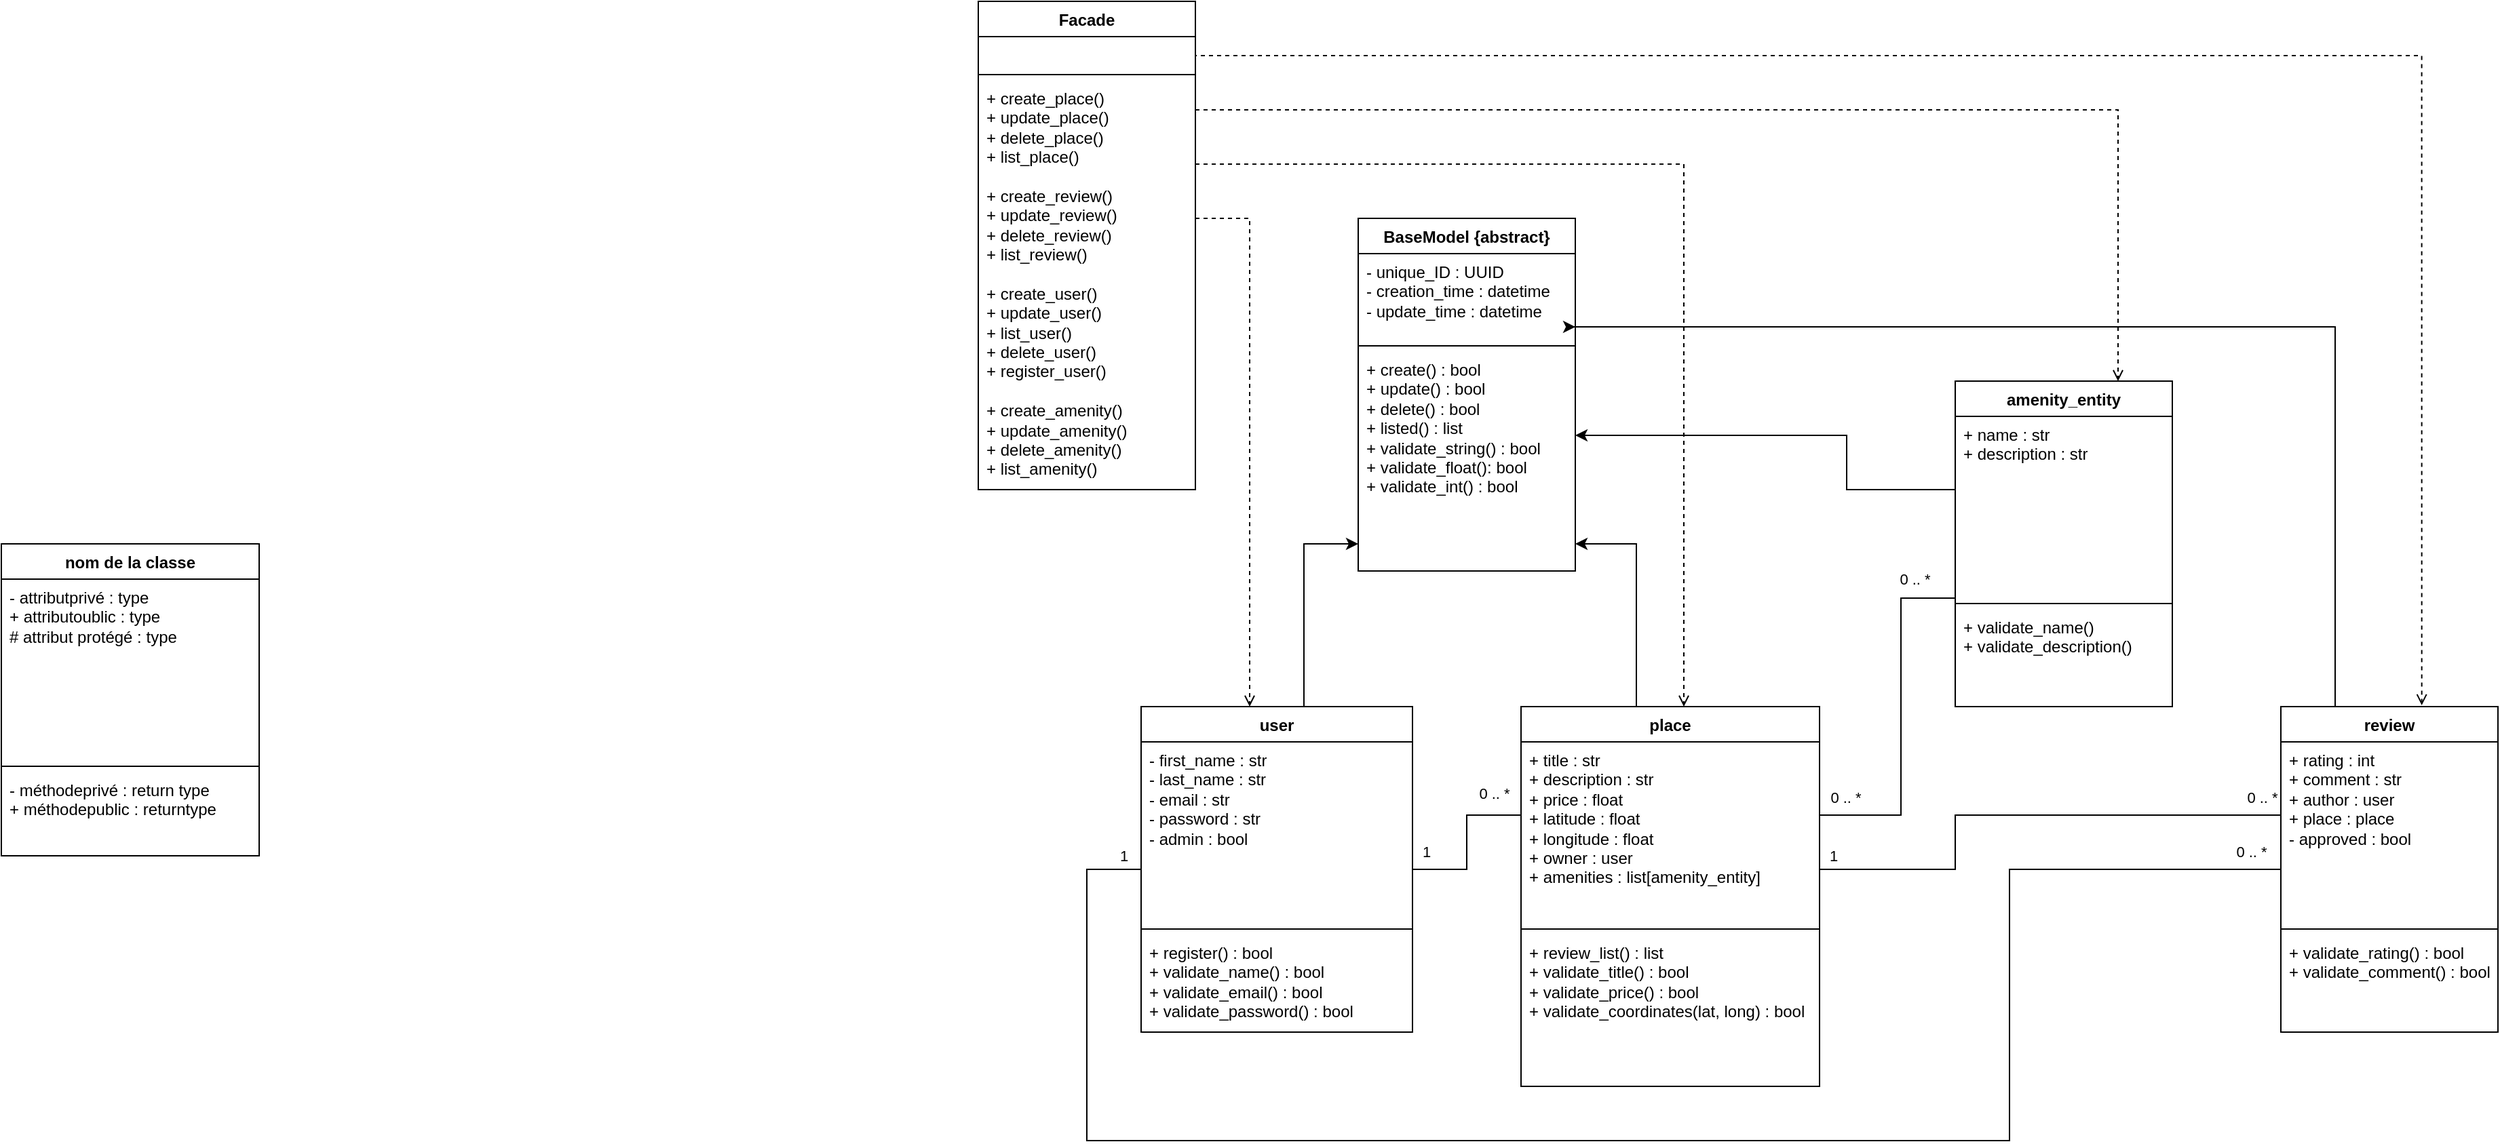 <mxfile version="24.7.17">
  <diagram name="Page-1" id="6133507b-19e7-1e82-6fc7-422aa6c4b21f">
    <mxGraphModel dx="1909" dy="1283" grid="1" gridSize="10" guides="1" tooltips="1" connect="1" arrows="1" fold="1" page="0" pageScale="1" pageWidth="1100" pageHeight="850" background="none" math="0" shadow="0">
      <root>
        <mxCell id="0" />
        <mxCell id="1" parent="0" />
        <mxCell id="3-9J1vK2_XbxH3HRRtm0-31" style="edgeStyle=orthogonalEdgeStyle;rounded=0;orthogonalLoop=1;jettySize=auto;html=1;" parent="1" source="3-9J1vK2_XbxH3HRRtm0-1" target="3-9J1vK2_XbxH3HRRtm0-25" edge="1">
          <mxGeometry relative="1" as="geometry">
            <Array as="points">
              <mxPoint x="760" y="280" />
            </Array>
          </mxGeometry>
        </mxCell>
        <mxCell id="NBlusQjMwfYATb9Kxs6l-13" style="edgeStyle=orthogonalEdgeStyle;rounded=0;orthogonalLoop=1;jettySize=auto;html=1;endArrow=none;startFill=0;" parent="1" source="3-9J1vK2_XbxH3HRRtm0-1" target="3-9J1vK2_XbxH3HRRtm0-34" edge="1">
          <mxGeometry relative="1" as="geometry">
            <Array as="points">
              <mxPoint x="600" y="520" />
              <mxPoint x="600" y="720" />
              <mxPoint x="1280" y="720" />
              <mxPoint x="1280" y="520" />
            </Array>
          </mxGeometry>
        </mxCell>
        <mxCell id="NBlusQjMwfYATb9Kxs6l-14" value="1" style="edgeLabel;html=1;align=center;verticalAlign=middle;resizable=0;points=[];" parent="NBlusQjMwfYATb9Kxs6l-13" vertex="1" connectable="0">
          <mxGeometry x="-0.98" relative="1" as="geometry">
            <mxPoint y="-10" as="offset" />
          </mxGeometry>
        </mxCell>
        <mxCell id="NBlusQjMwfYATb9Kxs6l-15" value="0 .. *" style="edgeLabel;html=1;align=center;verticalAlign=middle;resizable=0;points=[];" parent="NBlusQjMwfYATb9Kxs6l-13" vertex="1" connectable="0">
          <mxGeometry x="0.955" relative="1" as="geometry">
            <mxPoint x="7" y="-13" as="offset" />
          </mxGeometry>
        </mxCell>
        <mxCell id="3-9J1vK2_XbxH3HRRtm0-1" value="user" style="swimlane;fontStyle=1;align=center;verticalAlign=top;childLayout=stackLayout;horizontal=1;startSize=26;horizontalStack=0;resizeParent=1;resizeParentMax=0;resizeLast=0;collapsible=1;marginBottom=0;whiteSpace=wrap;html=1;" parent="1" vertex="1">
          <mxGeometry x="640" y="400" width="200" height="240" as="geometry" />
        </mxCell>
        <mxCell id="3-9J1vK2_XbxH3HRRtm0-2" value="- first_name : str&lt;div&gt;- last_name : str&lt;/div&gt;&lt;div&gt;- email : str&lt;/div&gt;&lt;div&gt;- password : str&lt;/div&gt;&lt;div&gt;- admin : bool&lt;/div&gt;" style="text;strokeColor=none;fillColor=none;align=left;verticalAlign=top;spacingLeft=4;spacingRight=4;overflow=hidden;rotatable=0;points=[[0,0.5],[1,0.5]];portConstraint=eastwest;whiteSpace=wrap;html=1;" parent="3-9J1vK2_XbxH3HRRtm0-1" vertex="1">
          <mxGeometry y="26" width="200" height="134" as="geometry" />
        </mxCell>
        <mxCell id="3-9J1vK2_XbxH3HRRtm0-3" value="" style="line;strokeWidth=1;fillColor=none;align=left;verticalAlign=middle;spacingTop=-1;spacingLeft=3;spacingRight=3;rotatable=0;labelPosition=right;points=[];portConstraint=eastwest;strokeColor=inherit;" parent="3-9J1vK2_XbxH3HRRtm0-1" vertex="1">
          <mxGeometry y="160" width="200" height="8" as="geometry" />
        </mxCell>
        <mxCell id="3-9J1vK2_XbxH3HRRtm0-4" value="+ register() : bool&lt;div&gt;+ validate_name() : bool&lt;br&gt;&lt;div&gt;+ validate_email() : bool&lt;/div&gt;&lt;/div&gt;&lt;div&gt;+ validate_password() : bool&lt;/div&gt;" style="text;strokeColor=none;fillColor=none;align=left;verticalAlign=top;spacingLeft=4;spacingRight=4;overflow=hidden;rotatable=0;points=[[0,0.5],[1,0.5]];portConstraint=eastwest;whiteSpace=wrap;html=1;" parent="3-9J1vK2_XbxH3HRRtm0-1" vertex="1">
          <mxGeometry y="168" width="200" height="72" as="geometry" />
        </mxCell>
        <mxCell id="3-9J1vK2_XbxH3HRRtm0-5" value="nom de la classe" style="swimlane;fontStyle=1;align=center;verticalAlign=top;childLayout=stackLayout;horizontal=1;startSize=26;horizontalStack=0;resizeParent=1;resizeParentMax=0;resizeLast=0;collapsible=1;marginBottom=0;whiteSpace=wrap;html=1;" parent="1" vertex="1">
          <mxGeometry x="-200" y="280" width="190" height="230" as="geometry" />
        </mxCell>
        <mxCell id="3-9J1vK2_XbxH3HRRtm0-6" value="- attributprivé : type&lt;div&gt;+ attributoublic : type&lt;/div&gt;&lt;div&gt;# attribut protégé : type&lt;/div&gt;" style="text;strokeColor=none;fillColor=none;align=left;verticalAlign=top;spacingLeft=4;spacingRight=4;overflow=hidden;rotatable=0;points=[[0,0.5],[1,0.5]];portConstraint=eastwest;whiteSpace=wrap;html=1;" parent="3-9J1vK2_XbxH3HRRtm0-5" vertex="1">
          <mxGeometry y="26" width="190" height="134" as="geometry" />
        </mxCell>
        <mxCell id="3-9J1vK2_XbxH3HRRtm0-7" value="" style="line;strokeWidth=1;fillColor=none;align=left;verticalAlign=middle;spacingTop=-1;spacingLeft=3;spacingRight=3;rotatable=0;labelPosition=right;points=[];portConstraint=eastwest;strokeColor=inherit;" parent="3-9J1vK2_XbxH3HRRtm0-5" vertex="1">
          <mxGeometry y="160" width="190" height="8" as="geometry" />
        </mxCell>
        <mxCell id="3-9J1vK2_XbxH3HRRtm0-8" value="- méthodeprivé : return type&lt;div&gt;+ méthodepublic : returntype&lt;/div&gt;" style="text;strokeColor=none;fillColor=none;align=left;verticalAlign=top;spacingLeft=4;spacingRight=4;overflow=hidden;rotatable=0;points=[[0,0.5],[1,0.5]];portConstraint=eastwest;whiteSpace=wrap;html=1;" parent="3-9J1vK2_XbxH3HRRtm0-5" vertex="1">
          <mxGeometry y="168" width="190" height="62" as="geometry" />
        </mxCell>
        <mxCell id="3-9J1vK2_XbxH3HRRtm0-22" value="BaseModel {abstract}" style="swimlane;fontStyle=1;align=center;verticalAlign=top;childLayout=stackLayout;horizontal=1;startSize=26;horizontalStack=0;resizeParent=1;resizeParentMax=0;resizeLast=0;collapsible=1;marginBottom=0;whiteSpace=wrap;html=1;" parent="1" vertex="1">
          <mxGeometry x="800" y="40" width="160" height="260" as="geometry" />
        </mxCell>
        <mxCell id="3-9J1vK2_XbxH3HRRtm0-23" value="- unique_ID : UUID&lt;div&gt;- creation_time : datetime&lt;br&gt;&lt;div&gt;- update_time : datetime&lt;/div&gt;&lt;/div&gt;" style="text;strokeColor=none;fillColor=none;align=left;verticalAlign=top;spacingLeft=4;spacingRight=4;overflow=hidden;rotatable=0;points=[[0,0.5],[1,0.5]];portConstraint=eastwest;whiteSpace=wrap;html=1;" parent="3-9J1vK2_XbxH3HRRtm0-22" vertex="1">
          <mxGeometry y="26" width="160" height="64" as="geometry" />
        </mxCell>
        <mxCell id="3-9J1vK2_XbxH3HRRtm0-24" value="" style="line;strokeWidth=1;fillColor=none;align=left;verticalAlign=middle;spacingTop=-1;spacingLeft=3;spacingRight=3;rotatable=0;labelPosition=right;points=[];portConstraint=eastwest;strokeColor=inherit;" parent="3-9J1vK2_XbxH3HRRtm0-22" vertex="1">
          <mxGeometry y="90" width="160" height="8" as="geometry" />
        </mxCell>
        <mxCell id="3-9J1vK2_XbxH3HRRtm0-25" value="+ create() : bool&lt;div&gt;+ update() : bool&lt;/div&gt;&lt;div&gt;+ delete() : bool&lt;/div&gt;&lt;div&gt;+ listed() : list&lt;/div&gt;&lt;div&gt;+ validate_string() : bool&lt;/div&gt;&lt;div&gt;+ validate_float(): bool&lt;/div&gt;&lt;div&gt;&lt;span style=&quot;background-color: initial;&quot;&gt;+ validate_int() : bool&lt;/span&gt;&lt;br&gt;&lt;/div&gt;" style="text;strokeColor=none;fillColor=none;align=left;verticalAlign=top;spacingLeft=4;spacingRight=4;overflow=hidden;rotatable=0;points=[[0,0.5],[1,0.5]];portConstraint=eastwest;whiteSpace=wrap;html=1;" parent="3-9J1vK2_XbxH3HRRtm0-22" vertex="1">
          <mxGeometry y="98" width="160" height="162" as="geometry" />
        </mxCell>
        <mxCell id="3-9J1vK2_XbxH3HRRtm0-32" style="edgeStyle=orthogonalEdgeStyle;rounded=0;orthogonalLoop=1;jettySize=auto;html=1;" parent="1" source="3-9J1vK2_XbxH3HRRtm0-27" target="3-9J1vK2_XbxH3HRRtm0-25" edge="1">
          <mxGeometry relative="1" as="geometry">
            <Array as="points">
              <mxPoint x="1005" y="280" />
            </Array>
          </mxGeometry>
        </mxCell>
        <mxCell id="3-9J1vK2_XbxH3HRRtm0-27" value="place" style="swimlane;fontStyle=1;align=center;verticalAlign=top;childLayout=stackLayout;horizontal=1;startSize=26;horizontalStack=0;resizeParent=1;resizeParentMax=0;resizeLast=0;collapsible=1;marginBottom=0;whiteSpace=wrap;html=1;" parent="1" vertex="1">
          <mxGeometry x="920" y="400" width="220" height="280" as="geometry" />
        </mxCell>
        <mxCell id="3-9J1vK2_XbxH3HRRtm0-28" value="+ title : str&lt;div&gt;+ description : str&lt;/div&gt;&lt;div&gt;+ price : float&lt;/div&gt;&lt;div&gt;+&amp;nbsp;&lt;span style=&quot;background-color: transparent;&quot;&gt;latitude : float&lt;/span&gt;&lt;/div&gt;&lt;div&gt;+ longitude : float&lt;/div&gt;&lt;div&gt;+ owner : user&lt;/div&gt;&lt;div&gt;+ amenities : list[amenity_entity]&lt;/div&gt;" style="text;strokeColor=none;fillColor=none;align=left;verticalAlign=top;spacingLeft=4;spacingRight=4;overflow=hidden;rotatable=0;points=[[0,0.5],[1,0.5]];portConstraint=eastwest;whiteSpace=wrap;html=1;" parent="3-9J1vK2_XbxH3HRRtm0-27" vertex="1">
          <mxGeometry y="26" width="220" height="134" as="geometry" />
        </mxCell>
        <mxCell id="3-9J1vK2_XbxH3HRRtm0-29" value="" style="line;strokeWidth=1;fillColor=none;align=left;verticalAlign=middle;spacingTop=-1;spacingLeft=3;spacingRight=3;rotatable=0;labelPosition=right;points=[];portConstraint=eastwest;strokeColor=inherit;" parent="3-9J1vK2_XbxH3HRRtm0-27" vertex="1">
          <mxGeometry y="160" width="220" height="8" as="geometry" />
        </mxCell>
        <mxCell id="3-9J1vK2_XbxH3HRRtm0-30" value="+ review_list() : list&lt;div&gt;+ validate_title() : bool&lt;/div&gt;&lt;div&gt;+ validate_price() : bool&lt;/div&gt;&lt;div&gt;&lt;span style=&quot;background-color: initial;&quot;&gt;+ validate_coordinates(lat, long) : bool&lt;/span&gt;&lt;br&gt;&lt;/div&gt;&lt;div&gt;&lt;br&gt;&lt;/div&gt;" style="text;strokeColor=none;fillColor=none;align=left;verticalAlign=top;spacingLeft=4;spacingRight=4;overflow=hidden;rotatable=0;points=[[0,0.5],[1,0.5]];portConstraint=eastwest;whiteSpace=wrap;html=1;" parent="3-9J1vK2_XbxH3HRRtm0-27" vertex="1">
          <mxGeometry y="168" width="220" height="112" as="geometry" />
        </mxCell>
        <mxCell id="NBlusQjMwfYATb9Kxs6l-4" style="edgeStyle=orthogonalEdgeStyle;rounded=0;orthogonalLoop=1;jettySize=auto;html=1;" parent="1" source="3-9J1vK2_XbxH3HRRtm0-33" edge="1">
          <mxGeometry relative="1" as="geometry">
            <mxPoint x="960" y="120" as="targetPoint" />
            <Array as="points">
              <mxPoint x="1520" y="120" />
              <mxPoint x="959" y="120" />
            </Array>
          </mxGeometry>
        </mxCell>
        <mxCell id="3-9J1vK2_XbxH3HRRtm0-33" value="review" style="swimlane;fontStyle=1;align=center;verticalAlign=top;childLayout=stackLayout;horizontal=1;startSize=26;horizontalStack=0;resizeParent=1;resizeParentMax=0;resizeLast=0;collapsible=1;marginBottom=0;whiteSpace=wrap;html=1;" parent="1" vertex="1">
          <mxGeometry x="1480" y="400" width="160" height="240" as="geometry" />
        </mxCell>
        <mxCell id="3-9J1vK2_XbxH3HRRtm0-34" value="+ rating : int&lt;div&gt;+ comment : str&lt;/div&gt;&lt;div&gt;+ author : user&lt;/div&gt;&lt;div&gt;+ place : place&lt;/div&gt;&lt;div&gt;- approved : bool&lt;/div&gt;" style="text;strokeColor=none;fillColor=none;align=left;verticalAlign=top;spacingLeft=4;spacingRight=4;overflow=hidden;rotatable=0;points=[[0,0.5],[1,0.5]];portConstraint=eastwest;whiteSpace=wrap;html=1;" parent="3-9J1vK2_XbxH3HRRtm0-33" vertex="1">
          <mxGeometry y="26" width="160" height="134" as="geometry" />
        </mxCell>
        <mxCell id="3-9J1vK2_XbxH3HRRtm0-35" value="" style="line;strokeWidth=1;fillColor=none;align=left;verticalAlign=middle;spacingTop=-1;spacingLeft=3;spacingRight=3;rotatable=0;labelPosition=right;points=[];portConstraint=eastwest;strokeColor=inherit;" parent="3-9J1vK2_XbxH3HRRtm0-33" vertex="1">
          <mxGeometry y="160" width="160" height="8" as="geometry" />
        </mxCell>
        <mxCell id="3-9J1vK2_XbxH3HRRtm0-36" value="+ validate_rating() : bool&lt;div&gt;+ validate_comment() : bool&lt;/div&gt;" style="text;strokeColor=none;fillColor=none;align=left;verticalAlign=top;spacingLeft=4;spacingRight=4;overflow=hidden;rotatable=0;points=[[0,0.5],[1,0.5]];portConstraint=eastwest;whiteSpace=wrap;html=1;" parent="3-9J1vK2_XbxH3HRRtm0-33" vertex="1">
          <mxGeometry y="168" width="160" height="72" as="geometry" />
        </mxCell>
        <mxCell id="3-9J1vK2_XbxH3HRRtm0-37" value="amenity_entity" style="swimlane;fontStyle=1;align=center;verticalAlign=top;childLayout=stackLayout;horizontal=1;startSize=26;horizontalStack=0;resizeParent=1;resizeParentMax=0;resizeLast=0;collapsible=1;marginBottom=0;whiteSpace=wrap;html=1;" parent="1" vertex="1">
          <mxGeometry x="1240" y="160" width="160" height="240" as="geometry" />
        </mxCell>
        <mxCell id="3-9J1vK2_XbxH3HRRtm0-38" value="+ name : str&lt;div&gt;+ description : str&lt;/div&gt;" style="text;strokeColor=none;fillColor=none;align=left;verticalAlign=top;spacingLeft=4;spacingRight=4;overflow=hidden;rotatable=0;points=[[0,0.5],[1,0.5]];portConstraint=eastwest;whiteSpace=wrap;html=1;" parent="3-9J1vK2_XbxH3HRRtm0-37" vertex="1">
          <mxGeometry y="26" width="160" height="134" as="geometry" />
        </mxCell>
        <mxCell id="3-9J1vK2_XbxH3HRRtm0-39" value="" style="line;strokeWidth=1;fillColor=none;align=left;verticalAlign=middle;spacingTop=-1;spacingLeft=3;spacingRight=3;rotatable=0;labelPosition=right;points=[];portConstraint=eastwest;strokeColor=inherit;" parent="3-9J1vK2_XbxH3HRRtm0-37" vertex="1">
          <mxGeometry y="160" width="160" height="8" as="geometry" />
        </mxCell>
        <mxCell id="3-9J1vK2_XbxH3HRRtm0-40" value="&lt;div&gt;+ validate_name()&lt;/div&gt;&lt;div&gt;+ validate_description()&lt;/div&gt;" style="text;strokeColor=none;fillColor=none;align=left;verticalAlign=top;spacingLeft=4;spacingRight=4;overflow=hidden;rotatable=0;points=[[0,0.5],[1,0.5]];portConstraint=eastwest;whiteSpace=wrap;html=1;" parent="3-9J1vK2_XbxH3HRRtm0-37" vertex="1">
          <mxGeometry y="168" width="160" height="72" as="geometry" />
        </mxCell>
        <mxCell id="NBlusQjMwfYATb9Kxs6l-3" style="edgeStyle=orthogonalEdgeStyle;rounded=0;orthogonalLoop=1;jettySize=auto;html=1;" parent="1" source="3-9J1vK2_XbxH3HRRtm0-37" edge="1">
          <mxGeometry relative="1" as="geometry">
            <Array as="points">
              <mxPoint x="1160" y="240" />
              <mxPoint x="1160" y="200" />
            </Array>
            <mxPoint x="960" y="200" as="targetPoint" />
          </mxGeometry>
        </mxCell>
        <mxCell id="NBlusQjMwfYATb9Kxs6l-7" style="edgeStyle=orthogonalEdgeStyle;rounded=0;orthogonalLoop=1;jettySize=auto;html=1;entryX=0;entryY=0.5;entryDx=0;entryDy=0;endArrow=none;startFill=0;" parent="1" source="3-9J1vK2_XbxH3HRRtm0-28" target="3-9J1vK2_XbxH3HRRtm0-38" edge="1">
          <mxGeometry relative="1" as="geometry">
            <Array as="points">
              <mxPoint x="1200" y="480" />
              <mxPoint x="1200" y="320" />
              <mxPoint x="1240" y="320" />
            </Array>
          </mxGeometry>
        </mxCell>
        <mxCell id="NBlusQjMwfYATb9Kxs6l-8" value="0 .. *" style="edgeLabel;html=1;align=center;verticalAlign=middle;resizable=0;points=[];" parent="NBlusQjMwfYATb9Kxs6l-7" vertex="1" connectable="0">
          <mxGeometry x="-0.894" y="2" relative="1" as="geometry">
            <mxPoint x="1" y="-11" as="offset" />
          </mxGeometry>
        </mxCell>
        <mxCell id="NBlusQjMwfYATb9Kxs6l-9" value="0 .. *" style="edgeLabel;html=1;align=center;verticalAlign=middle;resizable=0;points=[];" parent="NBlusQjMwfYATb9Kxs6l-7" vertex="1" connectable="0">
          <mxGeometry x="0.756" relative="1" as="geometry">
            <mxPoint x="-30" y="13" as="offset" />
          </mxGeometry>
        </mxCell>
        <mxCell id="NBlusQjMwfYATb9Kxs6l-10" style="edgeStyle=orthogonalEdgeStyle;rounded=0;orthogonalLoop=1;jettySize=auto;html=1;endArrow=none;startFill=0;" parent="1" source="3-9J1vK2_XbxH3HRRtm0-2" edge="1">
          <mxGeometry relative="1" as="geometry">
            <Array as="points">
              <mxPoint x="880" y="520" />
              <mxPoint x="880" y="480" />
              <mxPoint x="920" y="480" />
            </Array>
            <mxPoint x="920" y="480" as="targetPoint" />
          </mxGeometry>
        </mxCell>
        <mxCell id="NBlusQjMwfYATb9Kxs6l-11" value="1" style="edgeLabel;html=1;align=center;verticalAlign=middle;resizable=0;points=[];" parent="NBlusQjMwfYATb9Kxs6l-10" vertex="1" connectable="0">
          <mxGeometry x="-0.835" y="-1" relative="1" as="geometry">
            <mxPoint y="-14" as="offset" />
          </mxGeometry>
        </mxCell>
        <mxCell id="NBlusQjMwfYATb9Kxs6l-12" value="0 .. *" style="edgeLabel;html=1;align=center;verticalAlign=middle;resizable=0;points=[];" parent="NBlusQjMwfYATb9Kxs6l-10" vertex="1" connectable="0">
          <mxGeometry x="0.728" relative="1" as="geometry">
            <mxPoint x="-4" y="-16" as="offset" />
          </mxGeometry>
        </mxCell>
        <mxCell id="NBlusQjMwfYATb9Kxs6l-16" style="edgeStyle=orthogonalEdgeStyle;rounded=0;orthogonalLoop=1;jettySize=auto;html=1;endArrow=none;startFill=0;" parent="1" source="3-9J1vK2_XbxH3HRRtm0-28" target="3-9J1vK2_XbxH3HRRtm0-34" edge="1">
          <mxGeometry relative="1" as="geometry">
            <Array as="points">
              <mxPoint x="1240" y="520" />
              <mxPoint x="1240" y="480" />
            </Array>
          </mxGeometry>
        </mxCell>
        <mxCell id="NBlusQjMwfYATb9Kxs6l-17" value="1" style="edgeLabel;html=1;align=center;verticalAlign=middle;resizable=0;points=[];" parent="NBlusQjMwfYATb9Kxs6l-16" vertex="1" connectable="0">
          <mxGeometry x="-0.95" y="2" relative="1" as="geometry">
            <mxPoint y="-8" as="offset" />
          </mxGeometry>
        </mxCell>
        <mxCell id="NBlusQjMwfYATb9Kxs6l-18" value="0 .. *" style="edgeLabel;html=1;align=center;verticalAlign=middle;resizable=0;points=[];" parent="NBlusQjMwfYATb9Kxs6l-16" vertex="1" connectable="0">
          <mxGeometry x="0.899" relative="1" as="geometry">
            <mxPoint x="5" y="-13" as="offset" />
          </mxGeometry>
        </mxCell>
        <mxCell id="NBlusQjMwfYATb9Kxs6l-22" value="Facade" style="swimlane;fontStyle=1;align=center;verticalAlign=top;childLayout=stackLayout;horizontal=1;startSize=26;horizontalStack=0;resizeParent=1;resizeParentMax=0;resizeLast=0;collapsible=1;marginBottom=0;whiteSpace=wrap;html=1;" parent="1" vertex="1">
          <mxGeometry x="520" y="-120" width="160" height="360" as="geometry" />
        </mxCell>
        <mxCell id="NBlusQjMwfYATb9Kxs6l-23" value="&amp;nbsp;&lt;br&gt;&lt;div&gt;&lt;br&gt;&lt;/div&gt;" style="text;strokeColor=none;fillColor=none;align=left;verticalAlign=top;spacingLeft=4;spacingRight=4;overflow=hidden;rotatable=0;points=[[0,0.5],[1,0.5]];portConstraint=eastwest;whiteSpace=wrap;html=1;" parent="NBlusQjMwfYATb9Kxs6l-22" vertex="1">
          <mxGeometry y="26" width="160" height="24" as="geometry" />
        </mxCell>
        <mxCell id="NBlusQjMwfYATb9Kxs6l-24" value="" style="line;strokeWidth=1;fillColor=none;align=left;verticalAlign=middle;spacingTop=-1;spacingLeft=3;spacingRight=3;rotatable=0;labelPosition=right;points=[];portConstraint=eastwest;strokeColor=inherit;" parent="NBlusQjMwfYATb9Kxs6l-22" vertex="1">
          <mxGeometry y="50" width="160" height="8" as="geometry" />
        </mxCell>
        <mxCell id="NBlusQjMwfYATb9Kxs6l-25" value="+ create_place()&lt;div&gt;+ update_place()&lt;/div&gt;&lt;div&gt;+ delete_place()&lt;/div&gt;&lt;div&gt;+ list_place()&lt;/div&gt;&lt;div&gt;&lt;br&gt;&lt;/div&gt;&lt;div&gt;+ create_review()&lt;br&gt;+ update_review()&lt;/div&gt;&lt;div&gt;+ delete_review()&lt;/div&gt;&lt;div&gt;+ list_review()&lt;/div&gt;&lt;div&gt;&lt;br&gt;&lt;/div&gt;&lt;div&gt;+ create_user()&lt;/div&gt;&lt;div&gt;+ update_user()&lt;/div&gt;&lt;div&gt;+ list_user()&lt;/div&gt;&lt;div&gt;+ delete_user()&lt;/div&gt;&lt;div&gt;+ register_user()&lt;/div&gt;&lt;div&gt;&lt;br&gt;&lt;/div&gt;&lt;div&gt;+ create_amenity()&lt;/div&gt;&lt;div&gt;+ update_amenity()&lt;/div&gt;&lt;div&gt;+ delete_amenity()&lt;/div&gt;&lt;div&gt;+ list_amenity()&lt;/div&gt;&lt;div&gt;&lt;br&gt;&lt;/div&gt;&lt;div&gt;&lt;br&gt;&lt;/div&gt;" style="text;strokeColor=none;fillColor=none;align=left;verticalAlign=top;spacingLeft=4;spacingRight=4;overflow=hidden;rotatable=0;points=[[0,0.5],[1,0.5]];portConstraint=eastwest;whiteSpace=wrap;html=1;" parent="NBlusQjMwfYATb9Kxs6l-22" vertex="1">
          <mxGeometry y="58" width="160" height="302" as="geometry" />
        </mxCell>
        <mxCell id="NBlusQjMwfYATb9Kxs6l-27" style="edgeStyle=orthogonalEdgeStyle;rounded=0;orthogonalLoop=1;jettySize=auto;html=1;entryX=0.75;entryY=0;entryDx=0;entryDy=0;dashed=1;endArrow=open;endFill=0;" parent="1" source="NBlusQjMwfYATb9Kxs6l-25" target="3-9J1vK2_XbxH3HRRtm0-37" edge="1">
          <mxGeometry relative="1" as="geometry">
            <Array as="points">
              <mxPoint x="1360" y="-40" />
            </Array>
          </mxGeometry>
        </mxCell>
        <mxCell id="NBlusQjMwfYATb9Kxs6l-28" style="edgeStyle=orthogonalEdgeStyle;rounded=0;orthogonalLoop=1;jettySize=auto;html=1;entryX=0.649;entryY=-0.004;entryDx=0;entryDy=0;entryPerimeter=0;dashed=1;endArrow=open;endFill=0;exitX=1;exitY=0.5;exitDx=0;exitDy=0;" parent="1" source="NBlusQjMwfYATb9Kxs6l-23" target="3-9J1vK2_XbxH3HRRtm0-33" edge="1">
          <mxGeometry relative="1" as="geometry">
            <Array as="points">
              <mxPoint x="680" y="-80" />
              <mxPoint x="1584" y="-80" />
            </Array>
          </mxGeometry>
        </mxCell>
        <mxCell id="NBlusQjMwfYATb9Kxs6l-29" style="edgeStyle=orthogonalEdgeStyle;rounded=0;orthogonalLoop=1;jettySize=auto;html=1;dashed=1;endArrow=open;endFill=0;" parent="1" source="NBlusQjMwfYATb9Kxs6l-25" edge="1">
          <mxGeometry relative="1" as="geometry">
            <mxPoint x="1040" y="400" as="targetPoint" />
            <Array as="points">
              <mxPoint x="1040" />
              <mxPoint x="1040" y="400" />
            </Array>
          </mxGeometry>
        </mxCell>
        <mxCell id="NBlusQjMwfYATb9Kxs6l-30" style="edgeStyle=orthogonalEdgeStyle;rounded=0;orthogonalLoop=1;jettySize=auto;html=1;dashed=1;endArrow=open;endFill=0;" parent="1" source="NBlusQjMwfYATb9Kxs6l-25" edge="1">
          <mxGeometry relative="1" as="geometry">
            <Array as="points">
              <mxPoint x="720" y="40" />
            </Array>
            <mxPoint x="720" y="400" as="targetPoint" />
          </mxGeometry>
        </mxCell>
      </root>
    </mxGraphModel>
  </diagram>
</mxfile>
